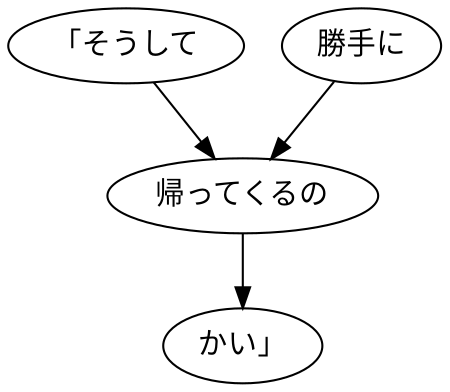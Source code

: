 digraph graph7862 {
	node0 [label="「そうして"];
	node1 [label="勝手に"];
	node2 [label="帰ってくるの"];
	node3 [label="かい」"];
	node0 -> node2;
	node1 -> node2;
	node2 -> node3;
}
